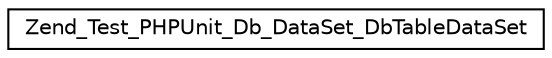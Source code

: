 digraph G
{
  edge [fontname="Helvetica",fontsize="10",labelfontname="Helvetica",labelfontsize="10"];
  node [fontname="Helvetica",fontsize="10",shape=record];
  rankdir="LR";
  Node1 [label="Zend_Test_PHPUnit_Db_DataSet_DbTableDataSet",height=0.2,width=0.4,color="black", fillcolor="white", style="filled",URL="$class_zend___test___p_h_p_unit___db___data_set___db_table_data_set.html"];
}
